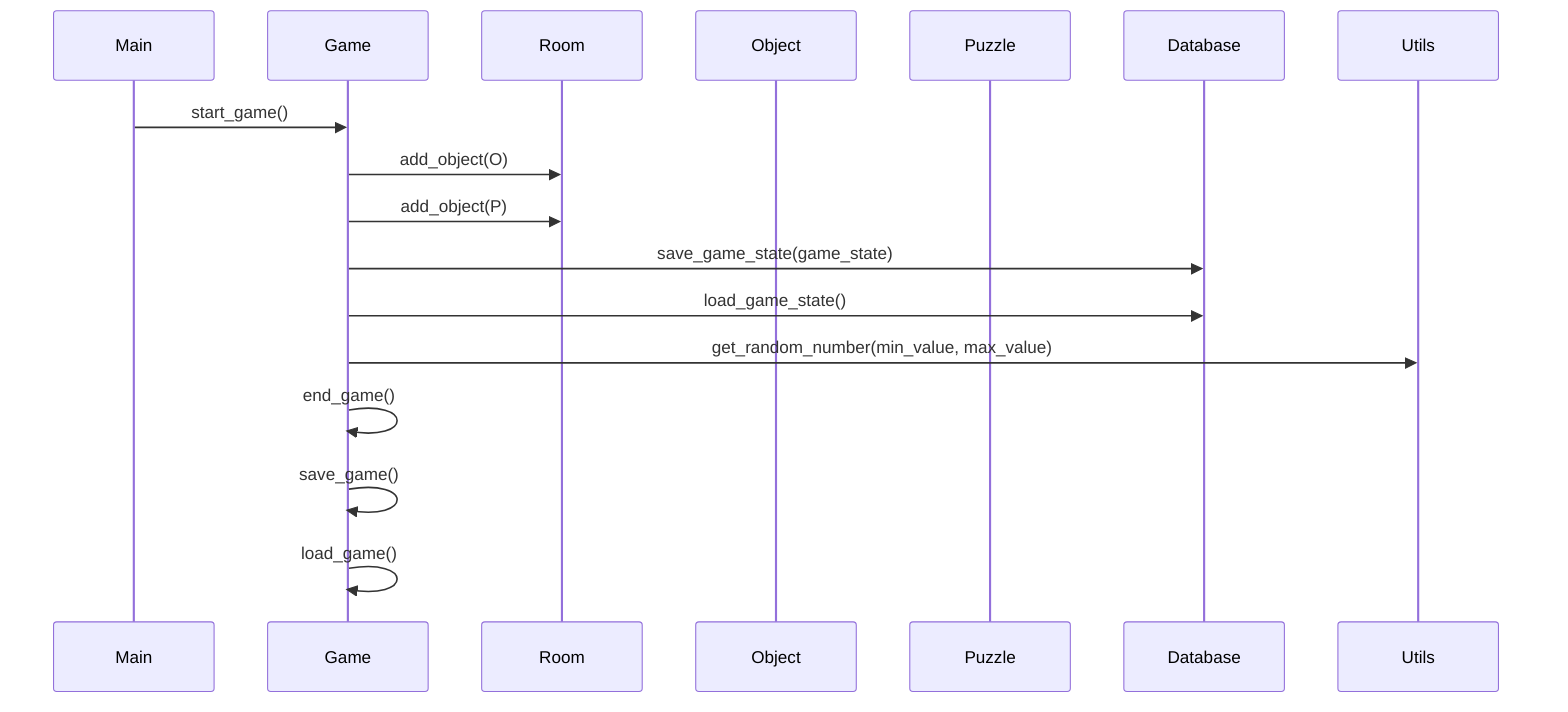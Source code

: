 sequenceDiagram
    participant M as Main
    participant G as Game
    participant R as Room
    participant O as Object
    participant P as Puzzle
    participant D as Database
    participant U as Utils

    M->>G: start_game()
    G->>R: add_object(O)
    G->>R: add_object(P)
    G->>D: save_game_state(game_state)
    G->>D: load_game_state()
    G->>U: get_random_number(min_value, max_value)
    G->>G: end_game()
    G->>G: save_game()
    G->>G: load_game()